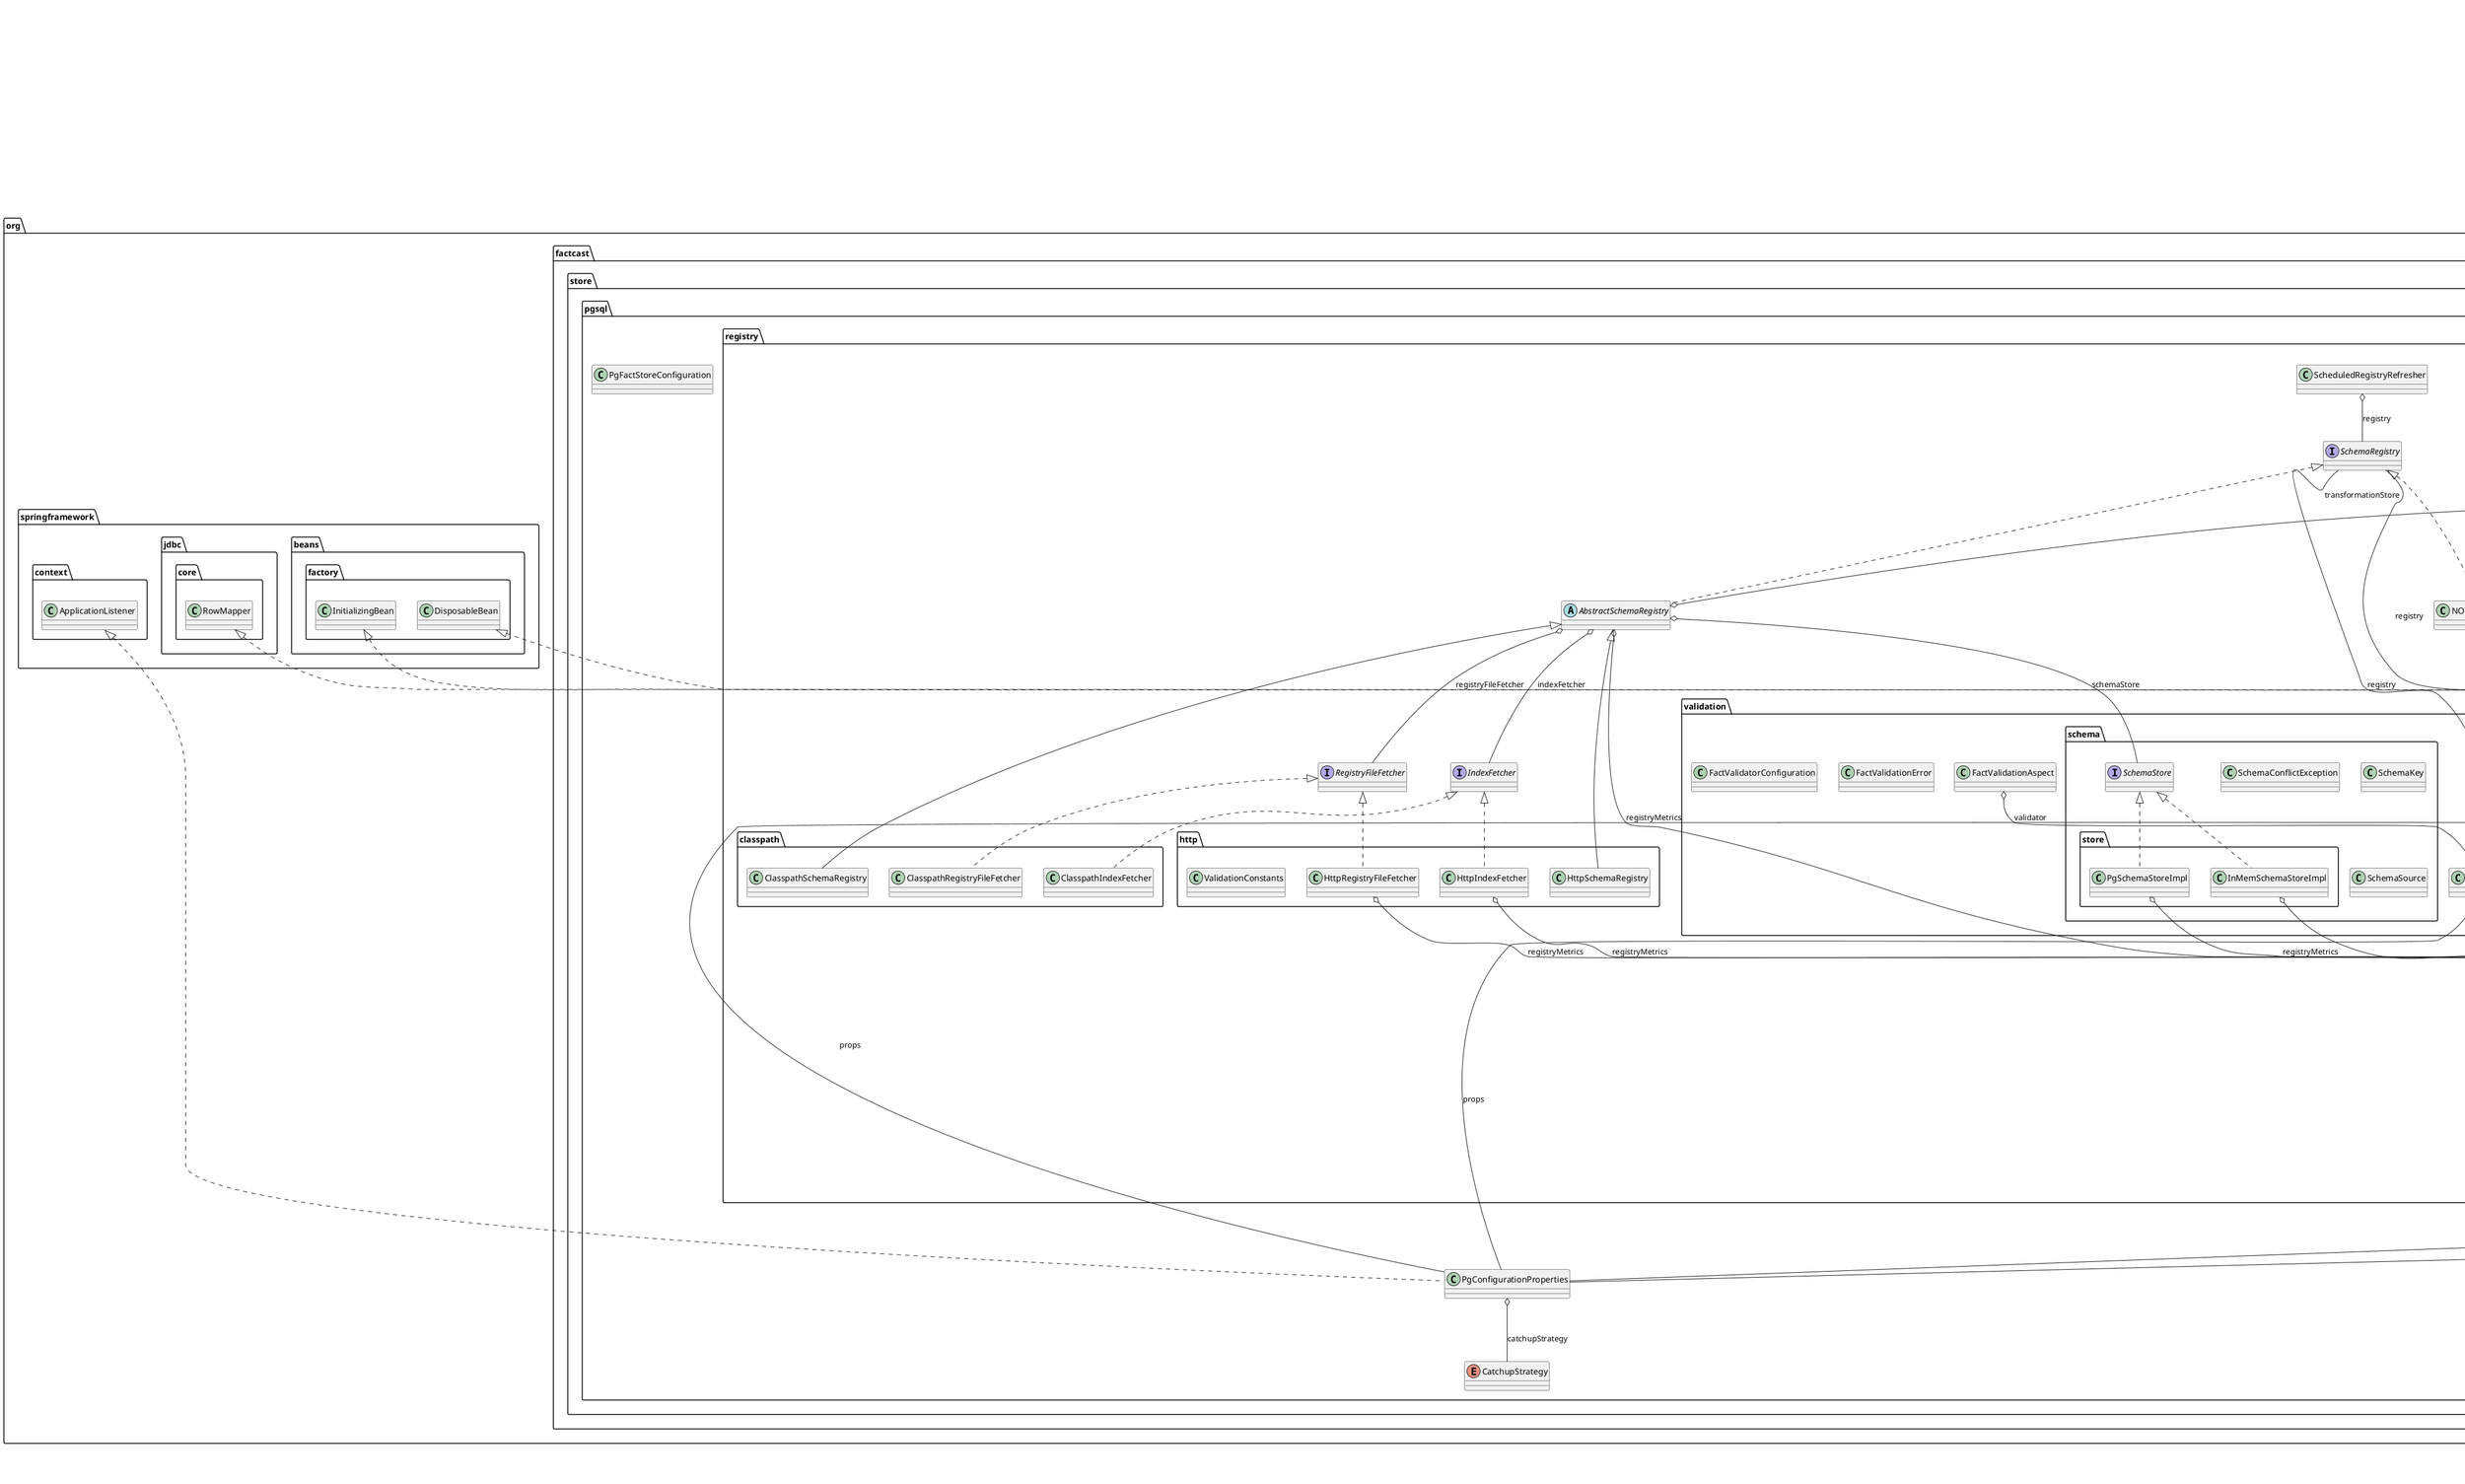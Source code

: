 @startuml

title __FACTCAST-STORE-PGSQL's Class Diagram__\n

  namespace org.factcast.store.pgsql {
    enum CatchupStrategy {
    }
  }
  

  namespace org.factcast.store.pgsql {
    class org.factcast.store.pgsql.PgConfigurationProperties {
    }
  }
  

  namespace org.factcast.store.pgsql {
    class org.factcast.store.pgsql.PgFactStoreConfiguration {
    }
  }
  

  namespace org.factcast.store.pgsql {
    namespace internal {
      class org.factcast.store.pgsql.internal.CondensedQueryExecutor {
      }
    }
  }
  

  namespace org.factcast.store.pgsql {
    namespace internal {
      class org.factcast.store.pgsql.internal.PgConstants {
      }
    }
  }
  

  namespace org.factcast.store.pgsql {
    namespace internal {
      class org.factcast.store.pgsql.internal.PgFact {
      }
    }
  }
  

  namespace org.factcast.store.pgsql {
    namespace internal {
      class org.factcast.store.pgsql.internal.PgFactStore {
      }
    }
  }
  

  namespace org.factcast.store.pgsql {
    namespace internal {
      class org.factcast.store.pgsql.internal.PgFactStoreInternalConfiguration {
      }
    }
  }
  

  namespace org.factcast.store.pgsql {
    namespace internal {
      class org.factcast.store.pgsql.internal.PgFactStream {
      }
    }
  }
  

  namespace org.factcast.store.pgsql {
    namespace internal {
      class org.factcast.store.pgsql.internal.PgMetrics {
      }
    }
  }
  

  namespace org.factcast.store.pgsql {
    namespace internal {
      class org.factcast.store.pgsql.internal.PgPostQueryMatcher {
      }
    }
  }
  

  namespace org.factcast.store.pgsql {
    namespace internal {
      class org.factcast.store.pgsql.internal.PgSubscriptionFactory {
      }
    }
  }
  

  namespace org.factcast.store.pgsql {
    namespace internal {
      class org.factcast.store.pgsql.internal.PgSynchronizedQuery {
      }
    }
  }
  

  namespace org.factcast.store.pgsql {
    namespace internal {
      class org.factcast.store.pgsql.internal.PgTokenStore {
      }
    }
  }
  

  namespace org.factcast.store.pgsql {
    namespace internal {
      class org.factcast.store.pgsql.internal.RequestedVersions {
      }
    }
  }
  

  namespace org.factcast.store.pgsql {
    namespace internal {
      namespace catchup {
        class org.factcast.store.pgsql.internal.catchup.PgCatchUpFetchPage {
        }
      }
    }
  }
  

  namespace org.factcast.store.pgsql {
    namespace internal {
      namespace catchup {
        class org.factcast.store.pgsql.internal.catchup.PgCatchUpPrepare {
        }
      }
    }
  }
  

  namespace org.factcast.store.pgsql {
    namespace internal {
      namespace catchup {
        interface org.factcast.store.pgsql.internal.catchup.PgCatchup {
        }
      }
    }
  }
  

  namespace org.factcast.store.pgsql {
    namespace internal {
      namespace catchup {
        interface org.factcast.store.pgsql.internal.catchup.PgCatchupFactory {
        }
      }
    }
  }
  

  namespace org.factcast.store.pgsql {
    namespace internal {
      namespace catchup {
        namespace paged {
          class org.factcast.store.pgsql.internal.catchup.paged.PgPagedCatchUpFactory {
          }
        }
      }
    }
  }
  

  namespace org.factcast.store.pgsql {
    namespace internal {
      namespace catchup {
        namespace paged {
          class org.factcast.store.pgsql.internal.catchup.paged.PgPagedCatchup {
          }
        }
      }
    }
  }
  

  namespace org.factcast.store.pgsql {
    namespace internal {
      namespace listen {
        class org.factcast.store.pgsql.internal.listen.PgConnectionSupplier {
        }
      }
    }
  }
  

  namespace org.factcast.store.pgsql {
    namespace internal {
      namespace listen {
        class org.factcast.store.pgsql.internal.listen.PgConnectionTester {
        }
      }
    }
  }
  

  namespace org.factcast.store.pgsql {
    namespace internal {
      namespace listen {
        class org.factcast.store.pgsql.internal.listen.PgListener {
        }
      }
    }
  }
  

  namespace org.factcast.store.pgsql {
    namespace internal {
      namespace lock {
        enum AdvisoryLocks {
        }
      }
    }
  }
  

  namespace org.factcast.store.pgsql {
    namespace internal {
      namespace lock {
        class org.factcast.store.pgsql.internal.lock.AdvisoryWriteLock {
        }
      }
    }
  }
  

  namespace org.factcast.store.pgsql {
    namespace internal {
      namespace lock {
        interface org.factcast.store.pgsql.internal.lock.FactTableWriteLock {
        }
      }
    }
  }
  

  namespace org.factcast.store.pgsql {
    namespace internal {
      namespace query {
        class org.factcast.store.pgsql.internal.query.PgFactIdToSerialMapper {
        }
      }
    }
  }
  

  namespace org.factcast.store.pgsql {
    namespace internal {
      namespace query {
        class org.factcast.store.pgsql.internal.query.PgLatestSerialFetcher {
        }
      }
    }
  }
  

  namespace org.factcast.store.pgsql {
    namespace internal {
      namespace query {
        class org.factcast.store.pgsql.internal.query.PgQueryBuilder {
        }
      }
    }
  }
  

  namespace org.factcast.store.pgsql {
    namespace internal {
      namespace rowmapper {
        class org.factcast.store.pgsql.internal.rowmapper.PgFactExtractor {
        }
      }
    }
  }
  

  namespace org.factcast.store.pgsql {
    namespace internal {
      namespace snapcache {
        class org.factcast.store.pgsql.internal.snapcache.PgSnapshotData {
        }
      }
    }
  }
  

  namespace org.factcast.store.pgsql {
    namespace internal {
      namespace snapcache {
        class org.factcast.store.pgsql.internal.snapcache.SnapshotCache {
        }
      }
    }
  }
  

  namespace org.factcast.store.pgsql {
    namespace internal {
      namespace snapcache {
        class org.factcast.store.pgsql.internal.snapcache.SnapshotCacheCompactor {
        }
      }
    }
  }
  

  namespace org.factcast.store.pgsql {
    namespace internal {
      namespace snapcache {
        class org.factcast.store.pgsql.internal.snapcache.SnapshotCacheConfiguration {
        }
      }
    }
  }
  

  namespace org.factcast.store.pgsql {
    namespace registry {
      abstract class org.factcast.store.pgsql.registry.AbstractSchemaRegistry {
      }
    }
  }
  

  namespace org.factcast.store.pgsql {
    namespace registry {
      interface org.factcast.store.pgsql.registry.IndexFetcher {
      }
    }
  }
  

  namespace org.factcast.store.pgsql {
    namespace registry {
      class org.factcast.store.pgsql.registry.NOPSchemaRegistry {
      }
    }
  }
  

  namespace org.factcast.store.pgsql {
    namespace registry {
      class org.factcast.store.pgsql.registry.RegistryFileFetchException {
      }
    }
  }
  

  namespace org.factcast.store.pgsql {
    namespace registry {
      interface org.factcast.store.pgsql.registry.RegistryFileFetcher {
      }
    }
  }
  

  namespace org.factcast.store.pgsql {
    namespace registry {
      class org.factcast.store.pgsql.registry.RegistryIndex {
      }
    }
  }
  

  namespace org.factcast.store.pgsql {
    namespace registry {
      class org.factcast.store.pgsql.registry.ScheduledRegistryRefresher {
      }
    }
  }
  

  namespace org.factcast.store.pgsql {
    namespace registry {
      interface org.factcast.store.pgsql.registry.SchemaRegistry {
      }
    }
  }
  

  namespace org.factcast.store.pgsql {
    namespace registry {
      class org.factcast.store.pgsql.registry.SchemaRegistryConfiguration {
      }
    }
  }
  

  namespace org.factcast.store.pgsql {
    namespace registry {
      class org.factcast.store.pgsql.registry.SchemaRegistryUnavailableException {
      }
    }
  }
  

  namespace org.factcast.store.pgsql {
    namespace registry {
      namespace classpath {
        class org.factcast.store.pgsql.registry.classpath.ClasspathIndexFetcher {
        }
      }
    }
  }
  

  namespace org.factcast.store.pgsql {
    namespace registry {
      namespace classpath {
        class org.factcast.store.pgsql.registry.classpath.ClasspathRegistryFileFetcher {
        }
      }
    }
  }
  

  namespace org.factcast.store.pgsql {
    namespace registry {
      namespace classpath {
        class org.factcast.store.pgsql.registry.classpath.ClasspathSchemaRegistry {
        }
      }
    }
  }
  

  namespace org.factcast.store.pgsql {
    namespace registry {
      namespace http {
        class org.factcast.store.pgsql.registry.http.HttpIndexFetcher {
        }
      }
    }
  }
  

  namespace org.factcast.store.pgsql {
    namespace registry {
      namespace http {
        class org.factcast.store.pgsql.registry.http.HttpRegistryFileFetcher {
        }
      }
    }
  }
  

  namespace org.factcast.store.pgsql {
    namespace registry {
      namespace http {
        class org.factcast.store.pgsql.registry.http.HttpSchemaRegistry {
        }
      }
    }
  }
  

  namespace org.factcast.store.pgsql {
    namespace registry {
      namespace http {
        class org.factcast.store.pgsql.registry.http.ValidationConstants {
        }
      }
    }
  }
  

  namespace org.factcast.store.pgsql {
    namespace registry {
      namespace metrics {
        enum MetricEvent {
        }
      }
    }
  }
  

  namespace org.factcast.store.pgsql {
    namespace registry {
      namespace metrics {
        interface org.factcast.store.pgsql.registry.metrics.RegistryMetrics {
        }
      }
    }
  }
  

  namespace org.factcast.store.pgsql {
    namespace registry {
      namespace metrics {
        class org.factcast.store.pgsql.registry.metrics.RegistryMetricsImpl {
        }
      }
    }
  }
  

  namespace org.factcast.store.pgsql {
    namespace registry {
      namespace metrics {
        interface org.factcast.store.pgsql.registry.metrics.RunnableWithException {
        }
      }
    }
  }
  

  namespace org.factcast.store.pgsql {
    namespace registry {
      namespace metrics {
        interface org.factcast.store.pgsql.registry.metrics.SupplierWithException {
        }
      }
    }
  }
  

  namespace org.factcast.store.pgsql {
    namespace registry {
      namespace metrics {
        enum TimedOperation {
        }
      }
    }
  }
  

  namespace org.factcast.store.pgsql {
    namespace registry {
      namespace transformation {
        class org.factcast.store.pgsql.registry.transformation.FactTransformerServiceImpl {
        }
      }
    }
  }
  

  namespace org.factcast.store.pgsql {
    namespace registry {
      namespace transformation {
        class org.factcast.store.pgsql.registry.transformation.FactTransformersFactoryImpl {
        }
      }
    }
  }
  

  namespace org.factcast.store.pgsql {
    namespace registry {
      namespace transformation {
        class org.factcast.store.pgsql.registry.transformation.FactTransformersImpl {
        }
      }
    }
  }
  

  namespace org.factcast.store.pgsql {
    namespace registry {
      namespace transformation {
        class org.factcast.store.pgsql.registry.transformation.SingleTransformation {
        }
      }
    }
  }
  

  namespace org.factcast.store.pgsql {
    namespace registry {
      namespace transformation {
        interface org.factcast.store.pgsql.registry.transformation.Transformation {
        }
      }
    }
  }
  

  namespace org.factcast.store.pgsql {
    namespace registry {
      namespace transformation {
        class org.factcast.store.pgsql.registry.transformation.TransformationCacheCompactor {
        }
      }
    }
  }
  

  namespace org.factcast.store.pgsql {
    namespace registry {
      namespace transformation {
        class org.factcast.store.pgsql.registry.transformation.TransformationConfiguration {
        }
      }
    }
  }
  

  namespace org.factcast.store.pgsql {
    namespace registry {
      namespace transformation {
        class org.factcast.store.pgsql.registry.transformation.TransformationConflictException {
        }
      }
    }
  }
  

  namespace org.factcast.store.pgsql {
    namespace registry {
      namespace transformation {
        class org.factcast.store.pgsql.registry.transformation.TransformationKey {
        }
      }
    }
  }
  

  namespace org.factcast.store.pgsql {
    namespace registry {
      namespace transformation {
        class org.factcast.store.pgsql.registry.transformation.TransformationSource {
        }
      }
    }
  }
  

  namespace org.factcast.store.pgsql {
    namespace registry {
      namespace transformation {
        interface org.factcast.store.pgsql.registry.transformation.TransformationStore {
        }
      }
    }
  }
  

  namespace org.factcast.store.pgsql {
    namespace registry {
      namespace transformation {
        interface org.factcast.store.pgsql.registry.transformation.TransformationStoreListener {
        }
      }
    }
  }
  

  namespace org.factcast.store.pgsql {
    namespace registry {
      namespace transformation {
        namespace cache {
          class org.factcast.store.pgsql.registry.transformation.cache.CacheKey {
          }
        }
      }
    }
  }
  

  namespace org.factcast.store.pgsql {
    namespace registry {
      namespace transformation {
        namespace cache {
          class org.factcast.store.pgsql.registry.transformation.cache.InMemTransformationCache {
          }
        }
      }
    }
  }
  

  namespace org.factcast.store.pgsql {
    namespace registry {
      namespace transformation {
        namespace cache {
          class org.factcast.store.pgsql.registry.transformation.cache.PgTransformationCache {
          }
        }
      }
    }
  }
  

  namespace org.factcast.store.pgsql {
    namespace registry {
      namespace transformation {
        namespace cache {
          interface org.factcast.store.pgsql.registry.transformation.cache.TransformationCache {
          }
        }
      }
    }
  }
  

  namespace org.factcast.store.pgsql {
    namespace registry {
      namespace transformation {
        namespace chains {
          class org.factcast.store.pgsql.registry.transformation.chains.MissingTransformationInformation {
          }
        }
      }
    }
  }
  

  namespace org.factcast.store.pgsql {
    namespace registry {
      namespace transformation {
        namespace chains {
          class org.factcast.store.pgsql.registry.transformation.chains.NashornTransformer {
          }
        }
      }
    }
  }
  

  namespace org.factcast.store.pgsql {
    namespace registry {
      namespace transformation {
        namespace chains {
          class org.factcast.store.pgsql.registry.transformation.chains.TransformationCacheKey {
          }
        }
      }
    }
  }
  

  namespace org.factcast.store.pgsql {
    namespace registry {
      namespace transformation {
        namespace chains {
          class org.factcast.store.pgsql.registry.transformation.chains.TransformationChain {
          }
        }
      }
    }
  }
  

  namespace org.factcast.store.pgsql {
    namespace registry {
      namespace transformation {
        namespace chains {
          class org.factcast.store.pgsql.registry.transformation.chains.TransformationChains {
          }
        }
      }
    }
  }
  

  namespace org.factcast.store.pgsql {
    namespace registry {
      namespace transformation {
        namespace chains {
          interface org.factcast.store.pgsql.registry.transformation.chains.Transformer {
          }
        }
      }
    }
  }
  

  namespace org.factcast.store.pgsql {
    namespace registry {
      namespace transformation {
        namespace store {
          abstract class org.factcast.store.pgsql.registry.transformation.store.AbstractTransformationStore {
          }
        }
      }
    }
  }
  

  namespace org.factcast.store.pgsql {
    namespace registry {
      namespace transformation {
        namespace store {
          class org.factcast.store.pgsql.registry.transformation.store.InMemTransformationStoreImpl {
          }
        }
      }
    }
  }
  

  namespace org.factcast.store.pgsql {
    namespace registry {
      namespace transformation {
        namespace store {
          class org.factcast.store.pgsql.registry.transformation.store.PgTransformationStoreImpl {
          }
        }
      }
    }
  }
  

  namespace org.factcast.store.pgsql {
    namespace registry {
      namespace validation {
        class org.factcast.store.pgsql.registry.validation.FactValidationAspect {
        }
      }
    }
  }
  

  namespace org.factcast.store.pgsql {
    namespace registry {
      namespace validation {
        class org.factcast.store.pgsql.registry.validation.FactValidationError {
        }
      }
    }
  }
  

  namespace org.factcast.store.pgsql {
    namespace registry {
      namespace validation {
        class org.factcast.store.pgsql.registry.validation.FactValidator {
        }
      }
    }
  }
  

  namespace org.factcast.store.pgsql {
    namespace registry {
      namespace validation {
        class org.factcast.store.pgsql.registry.validation.FactValidatorConfiguration {
        }
      }
    }
  }
  

  namespace org.factcast.store.pgsql {
    namespace registry {
      namespace validation {
        namespace schema {
          class org.factcast.store.pgsql.registry.validation.schema.SchemaConflictException {
          }
        }
      }
    }
  }
  

  namespace org.factcast.store.pgsql {
    namespace registry {
      namespace validation {
        namespace schema {
          class org.factcast.store.pgsql.registry.validation.schema.SchemaKey {
          }
        }
      }
    }
  }
  

  namespace org.factcast.store.pgsql {
    namespace registry {
      namespace validation {
        namespace schema {
          class org.factcast.store.pgsql.registry.validation.schema.SchemaSource {
          }
        }
      }
    }
  }
  

  namespace org.factcast.store.pgsql {
    namespace registry {
      namespace validation {
        namespace schema {
          interface org.factcast.store.pgsql.registry.validation.schema.SchemaStore {
          }
        }
      }
    }
  }
  

  namespace org.factcast.store.pgsql {
    namespace registry {
      namespace validation {
        namespace schema {
          namespace store {
            class org.factcast.store.pgsql.registry.validation.schema.store.InMemSchemaStoreImpl {
            }
          }
        }
      }
    }
  }
  

  namespace org.factcast.store.pgsql {
    namespace registry {
      namespace validation {
        namespace schema {
          namespace store {
            class org.factcast.store.pgsql.registry.validation.schema.store.PgSchemaStoreImpl {
            }
          }
        }
      }
    }
  }
  

  org.factcast.store.pgsql.PgConfigurationProperties .up.|> org.springframework.context.ApplicationListener
  org.factcast.store.pgsql.PgConfigurationProperties o-- org.factcast.store.pgsql.CatchupStrategy : catchupStrategy
  org.factcast.store.pgsql.internal.CondensedQueryExecutor o-- org.factcast.store.pgsql.internal.PgSynchronizedQuery : target
  org.factcast.store.pgsql.internal.PgFact .up.|> org.factcast.core.Fact
  org.factcast.store.pgsql.internal.PgFact o-- org.factcast.core.FactHeader : header
  org.factcast.store.pgsql.internal.PgFactStore -up-|> org.factcast.core.store.AbstractFactStore
  org.factcast.store.pgsql.internal.PgFactStore o-- org.factcast.core.subscription.FactTransformerService : factTransformerService
  org.factcast.store.pgsql.internal.PgFactStore o-- org.factcast.store.pgsql.internal.lock.FactTableWriteLock : lock
  org.factcast.store.pgsql.internal.PgFactStore o-- org.factcast.store.pgsql.internal.PgMetrics : metrics
  org.factcast.store.pgsql.internal.PgFactStore o-- org.factcast.store.pgsql.internal.snapcache.SnapshotCache : snapCache
  org.factcast.store.pgsql.internal.PgFactStore o-- org.factcast.store.pgsql.internal.PgSubscriptionFactory : subscriptionFactory
  org.factcast.store.pgsql.internal.PgFactStream o-- org.factcast.store.pgsql.internal.CondensedQueryExecutor : condensedExecutor
  org.factcast.store.pgsql.internal.PgFactStream o-- org.factcast.store.pgsql.internal.query.PgLatestSerialFetcher : fetcher
  org.factcast.store.pgsql.internal.PgFactStream o-- org.factcast.store.pgsql.internal.query.PgFactIdToSerialMapper : idToSerMapper
  org.factcast.store.pgsql.internal.PgFactStream o-- org.factcast.store.pgsql.internal.catchup.PgCatchupFactory : pgCatchupFactory
  org.factcast.store.pgsql.internal.PgFactStream o-- org.factcast.store.pgsql.internal.PgPostQueryMatcher : postQueryMatcher
  org.factcast.store.pgsql.internal.PgFactStream o-- org.factcast.core.subscription.SubscriptionRequestTO : request
  org.factcast.store.pgsql.internal.PgFactStream o-- org.factcast.core.subscription.SubscriptionImpl : subscription
  org.factcast.store.pgsql.internal.PgPostQueryMatcher .up.|> java.util.function.Predicate
  org.factcast.store.pgsql.internal.PgSubscriptionFactory o-- org.factcast.store.pgsql.internal.catchup.PgCatchupFactory : catchupFactory
  org.factcast.store.pgsql.internal.PgSubscriptionFactory o-- org.factcast.store.pgsql.internal.query.PgLatestSerialFetcher : fetcher
  org.factcast.store.pgsql.internal.PgSubscriptionFactory o-- org.factcast.store.pgsql.internal.query.PgFactIdToSerialMapper : idToSerialMapper
  org.factcast.store.pgsql.internal.PgSubscriptionFactory o-- org.factcast.core.subscription.FactTransformersFactory : transformersFactory
  org.factcast.store.pgsql.internal.PgSynchronizedQuery o-- org.factcast.store.pgsql.internal.query.PgLatestSerialFetcher : latestFetcher
  org.factcast.store.pgsql.internal.PgTokenStore .up.|> org.factcast.core.store.TokenStore
  org.factcast.store.pgsql.internal.catchup.PgCatchUpFetchPage o-- org.factcast.core.subscription.SubscriptionRequestTO : req
  org.factcast.store.pgsql.internal.catchup.PgCatchUpPrepare o-- org.factcast.core.subscription.SubscriptionRequestTO : req
  org.factcast.store.pgsql.internal.catchup.paged.PgPagedCatchUpFactory .up.|> org.factcast.store.pgsql.internal.catchup.PgCatchupFactory
  org.factcast.store.pgsql.internal.catchup.paged.PgPagedCatchUpFactory o-- org.factcast.store.pgsql.PgConfigurationProperties : props
  org.factcast.store.pgsql.internal.catchup.paged.PgPagedCatchUpFactory o-- org.factcast.store.pgsql.internal.query.PgFactIdToSerialMapper : serMapper
  org.factcast.store.pgsql.internal.catchup.paged.PgPagedCatchup .up.|> org.factcast.store.pgsql.internal.catchup.PgCatchup
  org.factcast.store.pgsql.internal.catchup.paged.PgPagedCatchup o-- org.factcast.store.pgsql.internal.PgPostQueryMatcher : postQueryMatcher
  org.factcast.store.pgsql.internal.catchup.paged.PgPagedCatchup o-- org.factcast.store.pgsql.PgConfigurationProperties : props
  org.factcast.store.pgsql.internal.catchup.paged.PgPagedCatchup o-- org.factcast.core.subscription.SubscriptionRequestTO : request
  org.factcast.store.pgsql.internal.catchup.paged.PgPagedCatchup o-- org.factcast.core.subscription.SubscriptionImpl : subscription
  org.factcast.store.pgsql.internal.listen.PgConnectionTester .up.|> java.util.function.Predicate
  org.factcast.store.pgsql.internal.listen.PgListener .up.|> org.springframework.beans.factory.DisposableBean
  org.factcast.store.pgsql.internal.listen.PgListener .up.|> org.springframework.beans.factory.InitializingBean
  org.factcast.store.pgsql.internal.listen.PgListener o-- org.factcast.store.pgsql.internal.listen.PgConnectionSupplier : pgConnectionSupplier
  org.factcast.store.pgsql.internal.listen.PgListener o-- org.factcast.store.pgsql.internal.PgMetrics : pgMetrics
  org.factcast.store.pgsql.internal.listen.PgListener o-- org.factcast.store.pgsql.PgConfigurationProperties : props
  org.factcast.store.pgsql.internal.lock.AdvisoryWriteLock .up.|> org.factcast.store.pgsql.internal.lock.FactTableWriteLock
  org.factcast.store.pgsql.internal.query.PgQueryBuilder o-- org.factcast.core.subscription.SubscriptionRequestTO : req
  org.factcast.store.pgsql.internal.rowmapper.PgFactExtractor .up.|> org.springframework.jdbc.core.RowMapper
  org.factcast.store.pgsql.internal.snapcache.SnapshotCacheCompactor o-- org.factcast.store.pgsql.internal.snapcache.SnapshotCache : cache
  org.factcast.store.pgsql.internal.snapcache.SnapshotCacheCompactor o-- org.factcast.store.pgsql.internal.PgMetrics : pgMetrics
  org.factcast.store.pgsql.registry.AbstractSchemaRegistry .up.|> org.factcast.store.pgsql.registry.SchemaRegistry
  org.factcast.store.pgsql.registry.AbstractSchemaRegistry o-- org.factcast.store.pgsql.registry.IndexFetcher : indexFetcher
  org.factcast.store.pgsql.registry.AbstractSchemaRegistry o-- org.factcast.store.pgsql.registry.RegistryFileFetcher : registryFileFetcher
  org.factcast.store.pgsql.registry.AbstractSchemaRegistry o-- org.factcast.store.pgsql.registry.metrics.RegistryMetrics : registryMetrics
  org.factcast.store.pgsql.registry.AbstractSchemaRegistry o-- org.factcast.store.pgsql.registry.validation.schema.SchemaStore : schemaStore
  org.factcast.store.pgsql.registry.AbstractSchemaRegistry o-- org.factcast.store.pgsql.registry.transformation.TransformationStore : transformationStore
  org.factcast.store.pgsql.registry.NOPSchemaRegistry .up.|> org.factcast.store.pgsql.registry.SchemaRegistry
  org.factcast.store.pgsql.registry.RegistryFileFetchException -up-|> java.io.IOException
  org.factcast.store.pgsql.registry.ScheduledRegistryRefresher o-- org.factcast.store.pgsql.registry.SchemaRegistry : registry
  org.factcast.store.pgsql.registry.classpath.ClasspathIndexFetcher .up.|> org.factcast.store.pgsql.registry.IndexFetcher
  org.factcast.store.pgsql.registry.classpath.ClasspathRegistryFileFetcher .up.|> org.factcast.store.pgsql.registry.RegistryFileFetcher
  org.factcast.store.pgsql.registry.classpath.ClasspathSchemaRegistry -up-|> org.factcast.store.pgsql.registry.AbstractSchemaRegistry
  org.factcast.store.pgsql.registry.http.HttpIndexFetcher .up.|> org.factcast.store.pgsql.registry.IndexFetcher
  org.factcast.store.pgsql.registry.http.HttpIndexFetcher o-- org.factcast.store.pgsql.registry.metrics.RegistryMetrics : registryMetrics
  org.factcast.store.pgsql.registry.http.HttpRegistryFileFetcher .up.|> org.factcast.store.pgsql.registry.RegistryFileFetcher
  org.factcast.store.pgsql.registry.http.HttpRegistryFileFetcher o-- org.factcast.store.pgsql.registry.metrics.RegistryMetrics : registryMetrics
  org.factcast.store.pgsql.registry.http.HttpSchemaRegistry -up-|> org.factcast.store.pgsql.registry.AbstractSchemaRegistry
  org.factcast.store.pgsql.registry.metrics.RegistryMetricsImpl .up.|> org.factcast.store.pgsql.registry.metrics.RegistryMetrics
  org.factcast.store.pgsql.registry.transformation.FactTransformerServiceImpl .up.|> org.factcast.core.subscription.FactTransformerService
  org.factcast.store.pgsql.registry.transformation.FactTransformerServiceImpl o-- org.factcast.store.pgsql.registry.transformation.cache.TransformationCache : cache
  org.factcast.store.pgsql.registry.transformation.FactTransformerServiceImpl o-- org.factcast.store.pgsql.registry.transformation.chains.TransformationChains : chains
  org.factcast.store.pgsql.registry.transformation.FactTransformerServiceImpl o-- org.factcast.store.pgsql.registry.metrics.RegistryMetrics : registryMetrics
  org.factcast.store.pgsql.registry.transformation.FactTransformerServiceImpl o-- org.factcast.store.pgsql.registry.transformation.chains.Transformer : trans
  org.factcast.store.pgsql.registry.transformation.FactTransformersFactoryImpl .up.|> org.factcast.core.subscription.FactTransformersFactory
  org.factcast.store.pgsql.registry.transformation.FactTransformersFactoryImpl o-- org.factcast.store.pgsql.registry.metrics.RegistryMetrics : registryMetrics
  org.factcast.store.pgsql.registry.transformation.FactTransformersFactoryImpl o-- org.factcast.core.subscription.FactTransformerService : trans
  org.factcast.store.pgsql.registry.transformation.FactTransformersImpl .up.|> org.factcast.core.subscription.FactTransformers
  org.factcast.store.pgsql.registry.transformation.FactTransformersImpl o-- org.factcast.store.pgsql.registry.metrics.RegistryMetrics : registryMetrics
  org.factcast.store.pgsql.registry.transformation.FactTransformersImpl o-- org.factcast.store.pgsql.internal.RequestedVersions : requested
  org.factcast.store.pgsql.registry.transformation.FactTransformersImpl o-- org.factcast.core.subscription.FactTransformerService : trans
  org.factcast.store.pgsql.registry.transformation.SingleTransformation .up.|> org.factcast.store.pgsql.registry.transformation.Transformation
  org.factcast.store.pgsql.registry.transformation.SingleTransformation o-- org.factcast.store.pgsql.registry.transformation.TransformationKey : key
  org.factcast.store.pgsql.registry.transformation.TransformationCacheCompactor o-- org.factcast.store.pgsql.registry.transformation.cache.TransformationCache : cache
  org.factcast.store.pgsql.registry.transformation.cache.InMemTransformationCache .up.|> org.factcast.store.pgsql.registry.transformation.cache.TransformationCache
  org.factcast.store.pgsql.registry.transformation.cache.InMemTransformationCache o-- org.factcast.store.pgsql.registry.metrics.RegistryMetrics : registryMetrics
  org.factcast.store.pgsql.registry.transformation.cache.PgTransformationCache .up.|> org.factcast.store.pgsql.registry.transformation.cache.TransformationCache
  org.factcast.store.pgsql.registry.transformation.cache.PgTransformationCache o-- org.factcast.store.pgsql.registry.metrics.RegistryMetrics : registryMetrics
  org.factcast.store.pgsql.registry.transformation.chains.NashornTransformer .up.|> org.factcast.store.pgsql.registry.transformation.chains.Transformer
  org.factcast.store.pgsql.registry.transformation.chains.TransformationCacheKey o-- org.factcast.store.pgsql.registry.transformation.TransformationKey : key
  org.factcast.store.pgsql.registry.transformation.chains.TransformationChain .up.|> org.factcast.store.pgsql.registry.transformation.Transformation
  org.factcast.store.pgsql.registry.transformation.chains.TransformationChain o-- org.factcast.store.pgsql.registry.transformation.TransformationKey : key
  org.factcast.store.pgsql.registry.transformation.chains.TransformationChains .up.|> org.factcast.store.pgsql.registry.transformation.TransformationStoreListener
  org.factcast.store.pgsql.registry.transformation.chains.TransformationChains o-- org.factcast.store.pgsql.registry.SchemaRegistry : registry
  org.factcast.store.pgsql.registry.transformation.chains.TransformationChains o-- org.factcast.store.pgsql.registry.metrics.RegistryMetrics : registryMetrics
  org.factcast.store.pgsql.registry.transformation.store.AbstractTransformationStore .up.|> org.factcast.store.pgsql.registry.transformation.TransformationStore
  org.factcast.store.pgsql.registry.transformation.store.InMemTransformationStoreImpl -up-|> org.factcast.store.pgsql.registry.transformation.store.AbstractTransformationStore
  org.factcast.store.pgsql.registry.transformation.store.InMemTransformationStoreImpl o-- org.factcast.store.pgsql.registry.metrics.RegistryMetrics : registryMetrics
  org.factcast.store.pgsql.registry.transformation.store.PgTransformationStoreImpl -up-|> org.factcast.store.pgsql.registry.transformation.store.AbstractTransformationStore
  org.factcast.store.pgsql.registry.transformation.store.PgTransformationStoreImpl o-- org.factcast.store.pgsql.registry.metrics.RegistryMetrics : registryMetrics
  org.factcast.store.pgsql.registry.validation.FactValidationAspect o-- org.factcast.store.pgsql.registry.validation.FactValidator : validator
  org.factcast.store.pgsql.registry.validation.FactValidator o-- org.factcast.store.pgsql.PgConfigurationProperties : props
  org.factcast.store.pgsql.registry.validation.FactValidator o-- org.factcast.store.pgsql.registry.SchemaRegistry : registry
  org.factcast.store.pgsql.registry.validation.FactValidator o-- org.factcast.store.pgsql.registry.metrics.RegistryMetrics : registryMetrics
  org.factcast.store.pgsql.registry.validation.schema.store.InMemSchemaStoreImpl .up.|> org.factcast.store.pgsql.registry.validation.schema.SchemaStore
  org.factcast.store.pgsql.registry.validation.schema.store.InMemSchemaStoreImpl o-- org.factcast.store.pgsql.registry.metrics.RegistryMetrics : registryMetrics
  org.factcast.store.pgsql.registry.validation.schema.store.PgSchemaStoreImpl .up.|> org.factcast.store.pgsql.registry.validation.schema.SchemaStore
  org.factcast.store.pgsql.registry.validation.schema.store.PgSchemaStoreImpl o-- org.factcast.store.pgsql.registry.metrics.RegistryMetrics : registryMetrics


right footer


PlantUML diagram generated by SketchIt! (https://bitbucket.org/pmesmeur/sketch.it)
For more information about this tool, please contact philippe.mesmeur@gmail.com
endfooter

@enduml
